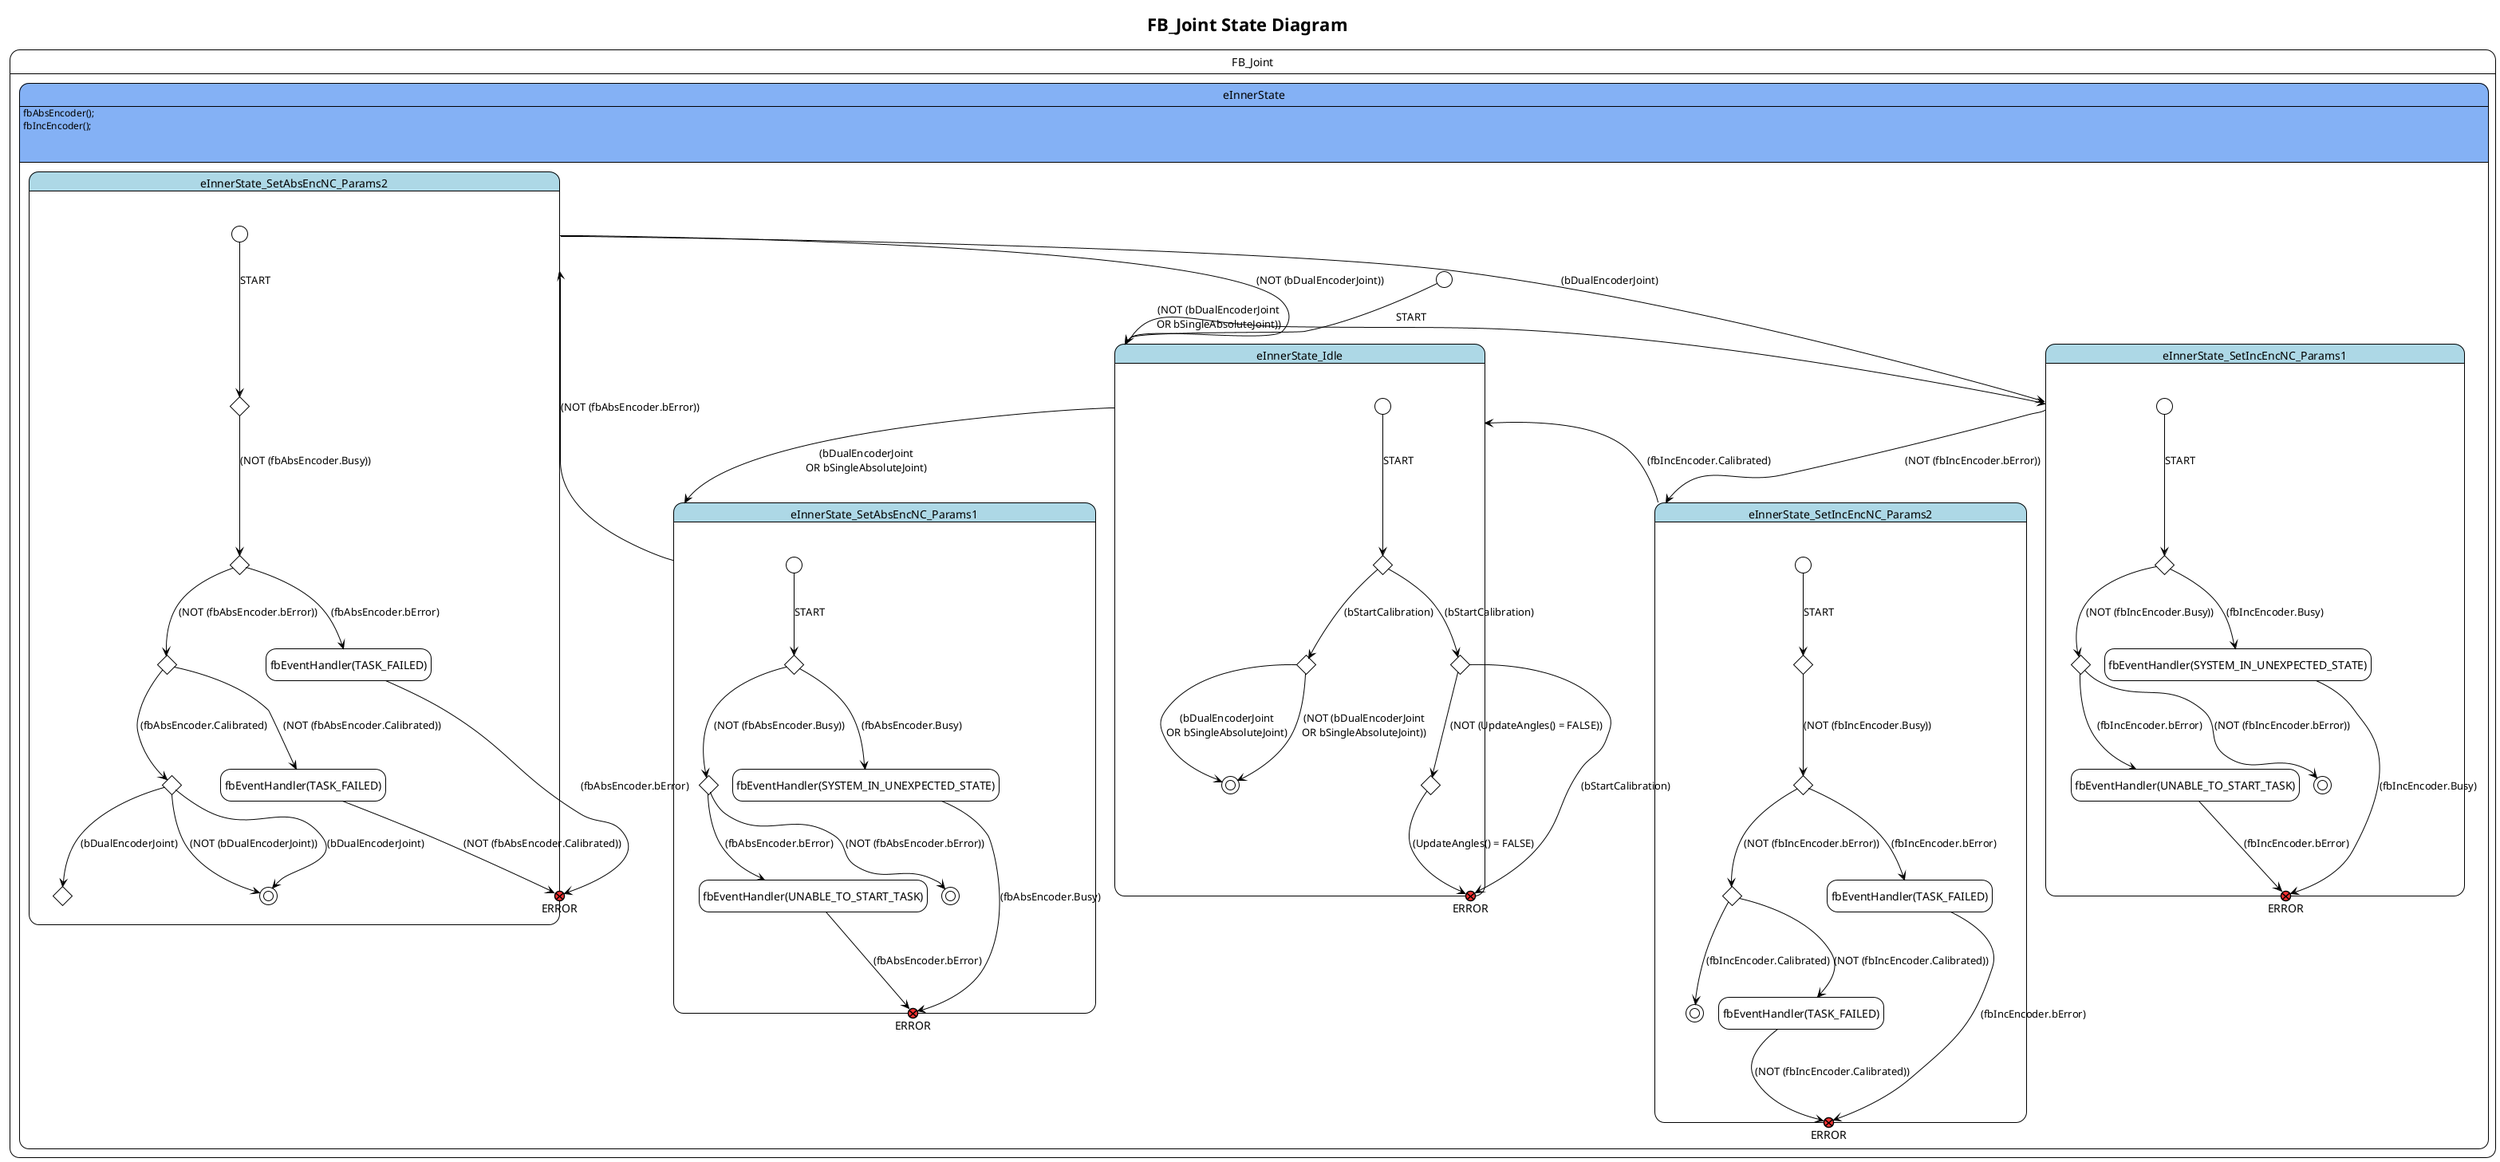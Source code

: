 @startuml State Diagram

!theme plain
'skin rose
'left to right direction
hide empty description
'!theme reddress-lightgreen
title FB_Joint State Diagram



state FB_Joint{

state eInnerState #84b1f5 {
	[*] --> eInnerState_Idle : START
	state eInnerState_Idle #lightblue {
state "ERROR" as eInnerState_Idle_ERROR <<exitPoint>> #ff3333
	state eInnerState_Idle_Node_0 <<choice>>
	[*] ---> eInnerState_Idle_Node_0 : START
		state eInnerState_Idle_Node_1 <<choice>>
	eInnerState_Idle_Node_1 ---> [*] : (bDualEncoderJoint\nOR bSingleAbsoluteJoint)
	eInnerState_Idle_Node_1 ---> [*] : (NOT (bDualEncoderJoint\nOR bSingleAbsoluteJoint))
		state eInnerState_Idle_Node_2 <<choice>>
		state eInnerState_Idle_Node_3 <<choice>>
	}
	state eInnerState_SetAbsEncNC_Params1 #lightblue {
state "ERROR" as eInnerState_SetAbsEncNC_Params1_ERROR <<exitPoint>> #ff3333
	state eInnerState_SetAbsEncNC_Params1_Node_0 <<choice>>
	[*] ---> eInnerState_SetAbsEncNC_Params1_Node_0 : START
	state "fbEventHandler(SYSTEM_IN_UNEXPECTED_STATE)" as eInnerState_SetAbsEncNC_Params1_Node_1 
		state eInnerState_SetAbsEncNC_Params1_Node_2 <<choice>>
		state "fbEventHandler(UNABLE_TO_START_TASK)" as eInnerState_SetAbsEncNC_Params1_Node_3 
	eInnerState_SetAbsEncNC_Params1_Node_2 ---> [*] : (NOT (fbAbsEncoder.bError))
	}
	state eInnerState_SetAbsEncNC_Params2 #lightblue {
state "ERROR" as eInnerState_SetAbsEncNC_Params2_ERROR <<exitPoint>> #ff3333
	state eInnerState_SetAbsEncNC_Params2_Node_0 <<choice>>
	[*] ---> eInnerState_SetAbsEncNC_Params2_Node_0 : START
		state eInnerState_SetAbsEncNC_Params2_Node_1 <<choice>>
		state "fbEventHandler(TASK_FAILED)" as eInnerState_SetAbsEncNC_Params2_Node_2 
			state eInnerState_SetAbsEncNC_Params2_Node_3 <<choice>>
				state eInnerState_SetAbsEncNC_Params2_Node_4 <<choice>>
					state eInnerState_SetAbsEncNC_Params2_Node_5 <<choice>>
	eInnerState_SetAbsEncNC_Params2_Node_4 ---> [*] : (bDualEncoderJoint)
	eInnerState_SetAbsEncNC_Params2_Node_4 ---> [*] : (NOT (bDualEncoderJoint))
			state "fbEventHandler(TASK_FAILED)" as eInnerState_SetAbsEncNC_Params2_Node_6 
	}
	state eInnerState_SetIncEncNC_Params1 #lightblue {
state "ERROR" as eInnerState_SetIncEncNC_Params1_ERROR <<exitPoint>> #ff3333
	state eInnerState_SetIncEncNC_Params1_Node_0 <<choice>>
	[*] ---> eInnerState_SetIncEncNC_Params1_Node_0 : START
	state "fbEventHandler(SYSTEM_IN_UNEXPECTED_STATE)" as eInnerState_SetIncEncNC_Params1_Node_1 
		state eInnerState_SetIncEncNC_Params1_Node_2 <<choice>>
		state "fbEventHandler(UNABLE_TO_START_TASK)" as eInnerState_SetIncEncNC_Params1_Node_3 
	eInnerState_SetIncEncNC_Params1_Node_2 ---> [*] : (NOT (fbIncEncoder.bError))
	}
	state eInnerState_SetIncEncNC_Params2 #lightblue {
state "ERROR" as eInnerState_SetIncEncNC_Params2_ERROR <<exitPoint>> #ff3333
	state eInnerState_SetIncEncNC_Params2_Node_0 <<choice>>
	[*] ---> eInnerState_SetIncEncNC_Params2_Node_0 : START
		state eInnerState_SetIncEncNC_Params2_Node_1 <<choice>>
		state "fbEventHandler(TASK_FAILED)" as eInnerState_SetIncEncNC_Params2_Node_2 
			state eInnerState_SetIncEncNC_Params2_Node_3 <<choice>>
	eInnerState_SetIncEncNC_Params2_Node_3 ---> [*] : (fbIncEncoder.Calibrated)
			state "fbEventHandler(TASK_FAILED)" as eInnerState_SetIncEncNC_Params2_Node_4 
	}
	}
	eInnerState_Idle_Node_0 ---> eInnerState_Idle_Node_1 : (bStartCalibration)
	eInnerState_Idle ---> eInnerState_SetAbsEncNC_Params1 : (bDualEncoderJoint\nOR bSingleAbsoluteJoint)
	eInnerState_Idle ---> eInnerState_SetIncEncNC_Params1 : (NOT (bDualEncoderJoint\nOR bSingleAbsoluteJoint))
	eInnerState_Idle_Node_0 ---> eInnerState_Idle_Node_2 : (bStartCalibration)
	eInnerState_Idle_Node_2 ---> eInnerState_Idle_ERROR : (bStartCalibration)
	eInnerState_Idle_Node_2 ---> eInnerState_Idle_Node_3 : (NOT (UpdateAngles() = FALSE))
	eInnerState_Idle_Node_3 ---> eInnerState_Idle_ERROR : (UpdateAngles() = FALSE)
	eInnerState_SetAbsEncNC_Params1_Node_0 ---> eInnerState_SetAbsEncNC_Params1_Node_1 : (fbAbsEncoder.Busy)
	eInnerState_SetAbsEncNC_Params1_Node_1 ---> eInnerState_SetAbsEncNC_Params1_ERROR : (fbAbsEncoder.Busy)
	eInnerState_SetAbsEncNC_Params1_Node_0 ---> eInnerState_SetAbsEncNC_Params1_Node_2 : (NOT (fbAbsEncoder.Busy))
	eInnerState_SetAbsEncNC_Params1_Node_2 ---> eInnerState_SetAbsEncNC_Params1_Node_3 : (fbAbsEncoder.bError)
	eInnerState_SetAbsEncNC_Params1_Node_3 ---> eInnerState_SetAbsEncNC_Params1_ERROR : (fbAbsEncoder.bError)
	eInnerState_SetAbsEncNC_Params1 ---> eInnerState_SetAbsEncNC_Params2 : (NOT (fbAbsEncoder.bError))
	eInnerState_SetAbsEncNC_Params2_Node_0 ---> eInnerState_SetAbsEncNC_Params2_Node_1 : (NOT (fbAbsEncoder.Busy))
	eInnerState_SetAbsEncNC_Params2_Node_1 ---> eInnerState_SetAbsEncNC_Params2_Node_2 : (fbAbsEncoder.bError)
	eInnerState_SetAbsEncNC_Params2_Node_2 ---> eInnerState_SetAbsEncNC_Params2_ERROR : (fbAbsEncoder.bError)
	eInnerState_SetAbsEncNC_Params2_Node_1 ---> eInnerState_SetAbsEncNC_Params2_Node_3 : (NOT (fbAbsEncoder.bError))
	eInnerState_SetAbsEncNC_Params2_Node_3 ---> eInnerState_SetAbsEncNC_Params2_Node_4 : (fbAbsEncoder.Calibrated)
	eInnerState_SetAbsEncNC_Params2_Node_4 ---> eInnerState_SetAbsEncNC_Params2_Node_5 : (bDualEncoderJoint)
	eInnerState_SetAbsEncNC_Params2 ---> eInnerState_SetIncEncNC_Params1 : (bDualEncoderJoint)
	eInnerState_SetAbsEncNC_Params2 ---> eInnerState_Idle : (NOT (bDualEncoderJoint))
	eInnerState_SetAbsEncNC_Params2_Node_3 ---> eInnerState_SetAbsEncNC_Params2_Node_6 : (NOT (fbAbsEncoder.Calibrated))
	eInnerState_SetAbsEncNC_Params2_Node_6 ---> eInnerState_SetAbsEncNC_Params2_ERROR : (NOT (fbAbsEncoder.Calibrated))
	eInnerState_SetIncEncNC_Params1_Node_0 ---> eInnerState_SetIncEncNC_Params1_Node_1 : (fbIncEncoder.Busy)
	eInnerState_SetIncEncNC_Params1_Node_1 ---> eInnerState_SetIncEncNC_Params1_ERROR : (fbIncEncoder.Busy)
	eInnerState_SetIncEncNC_Params1_Node_0 ---> eInnerState_SetIncEncNC_Params1_Node_2 : (NOT (fbIncEncoder.Busy))
	eInnerState_SetIncEncNC_Params1_Node_2 ---> eInnerState_SetIncEncNC_Params1_Node_3 : (fbIncEncoder.bError)
	eInnerState_SetIncEncNC_Params1_Node_3 ---> eInnerState_SetIncEncNC_Params1_ERROR : (fbIncEncoder.bError)
	eInnerState_SetIncEncNC_Params1 ---> eInnerState_SetIncEncNC_Params2 : (NOT (fbIncEncoder.bError))
	eInnerState_SetIncEncNC_Params2_Node_0 ---> eInnerState_SetIncEncNC_Params2_Node_1 : (NOT (fbIncEncoder.Busy))
	eInnerState_SetIncEncNC_Params2_Node_1 ---> eInnerState_SetIncEncNC_Params2_Node_2 : (fbIncEncoder.bError)
	eInnerState_SetIncEncNC_Params2_Node_2 ---> eInnerState_SetIncEncNC_Params2_ERROR : (fbIncEncoder.bError)
	eInnerState_SetIncEncNC_Params2_Node_1 ---> eInnerState_SetIncEncNC_Params2_Node_3 : (NOT (fbIncEncoder.bError))
	eInnerState_SetIncEncNC_Params2 ---> eInnerState_Idle : (fbIncEncoder.Calibrated)
	eInnerState_SetIncEncNC_Params2_Node_3 ---> eInnerState_SetIncEncNC_Params2_Node_4 : (NOT (fbIncEncoder.Calibrated))
	eInnerState_SetIncEncNC_Params2_Node_4 ---> eInnerState_SetIncEncNC_Params2_ERROR : (NOT (fbIncEncoder.Calibrated))
eInnerState : fbAbsEncoder();\nfbIncEncoder();\n
eInnerState : 


}

@enduml
